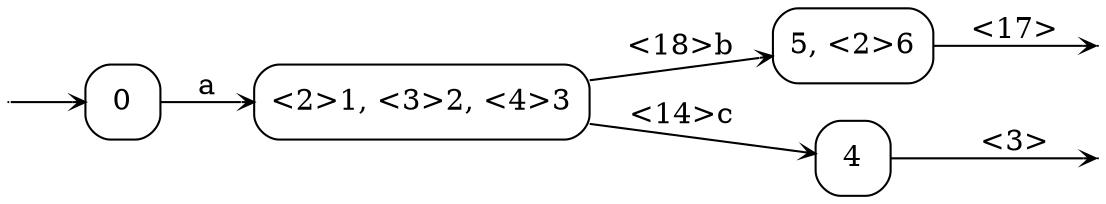 digraph
{
  vcsn_context = "lal_char(abc), z"
  rankdir = LR
  edge [arrowhead = vee, arrowsize = .6]
  {
    node [shape = point, width = 0]
    I0
    F2
    F3
  }
  {
    node [shape = circle, style = rounded, width = 0.5]
    0 [label = "0", shape = box]
    1 [label = "<2>1, <3>2, <4>3", shape = box]
    2 [label = "5, <2>6", shape = box]
    3 [label = "4", shape = box]
  }
  I0 -> 0
  0 -> 1 [label = "a"]
  1 -> 2 [label = "<18>b"]
  1 -> 3 [label = "<14>c"]
  2 -> F2 [label = "<17>"]
  3 -> F3 [label = "<3>"]
}
